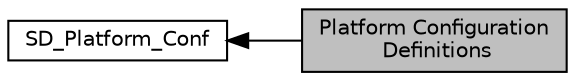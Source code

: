 digraph "Platform Configuration Definitions"
{
  edge [fontname="Helvetica",fontsize="10",labelfontname="Helvetica",labelfontsize="10"];
  node [fontname="Helvetica",fontsize="10",shape=record];
  rankdir=LR;
  Node0 [label="Platform Configuration\l Definitions",height=0.2,width=0.4,color="black", fillcolor="grey75", style="filled", fontcolor="black"];
  Node1 [label="SD_Platform_Conf",height=0.2,width=0.4,color="black", fillcolor="white", style="filled",URL="$group___s_d___platform___conf.html"];
  Node1->Node0 [shape=plaintext, dir="back", style="solid"];
}
